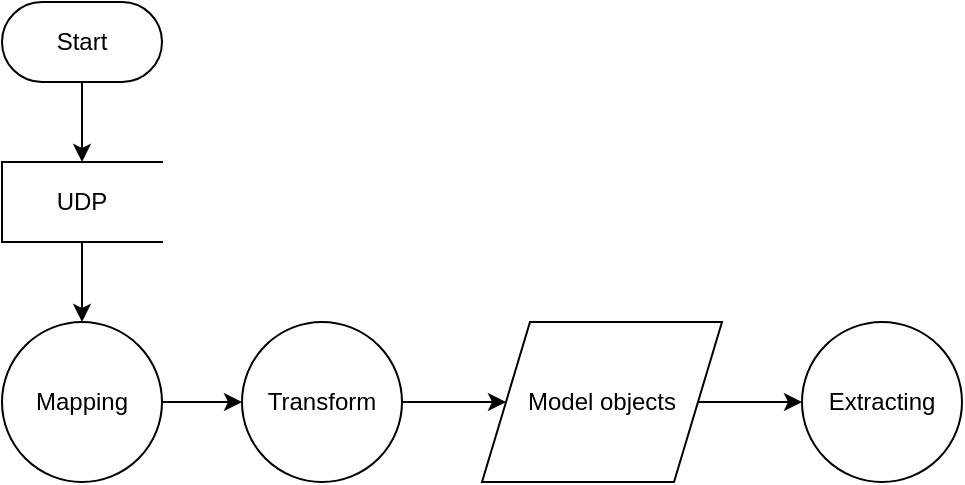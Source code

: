 <mxfile version="24.4.15" type="github">
  <diagram name="Page-1" id="2yp8IYSSfUjoqlpuzB5U">
    <mxGraphModel dx="1379" dy="769" grid="1" gridSize="10" guides="1" tooltips="1" connect="1" arrows="1" fold="1" page="1" pageScale="1" pageWidth="1100" pageHeight="850" math="0" shadow="0">
      <root>
        <mxCell id="0" />
        <mxCell id="1" parent="0" />
        <mxCell id="02HVVMSfSJ5NhsnOze_v-11" style="edgeStyle=orthogonalEdgeStyle;rounded=0;orthogonalLoop=1;jettySize=auto;html=1;" edge="1" parent="1" source="02HVVMSfSJ5NhsnOze_v-1" target="02HVVMSfSJ5NhsnOze_v-10">
          <mxGeometry relative="1" as="geometry" />
        </mxCell>
        <mxCell id="02HVVMSfSJ5NhsnOze_v-1" value="Start" style="html=1;dashed=0;whiteSpace=wrap;shape=mxgraph.dfd.start" vertex="1" parent="1">
          <mxGeometry x="80" y="160" width="80" height="40" as="geometry" />
        </mxCell>
        <mxCell id="02HVVMSfSJ5NhsnOze_v-7" style="edgeStyle=orthogonalEdgeStyle;rounded=0;orthogonalLoop=1;jettySize=auto;html=1;entryX=0;entryY=0.5;entryDx=0;entryDy=0;" edge="1" parent="1" source="02HVVMSfSJ5NhsnOze_v-3" target="02HVVMSfSJ5NhsnOze_v-15">
          <mxGeometry relative="1" as="geometry">
            <mxPoint x="240" y="357.5" as="targetPoint" />
          </mxGeometry>
        </mxCell>
        <mxCell id="02HVVMSfSJ5NhsnOze_v-3" value="Mapping" style="shape=ellipse;html=1;dashed=0;whiteSpace=wrap;perimeter=ellipsePerimeter;" vertex="1" parent="1">
          <mxGeometry x="80" y="320" width="80" height="80" as="geometry" />
        </mxCell>
        <mxCell id="02HVVMSfSJ5NhsnOze_v-8" style="edgeStyle=orthogonalEdgeStyle;rounded=0;orthogonalLoop=1;jettySize=auto;html=1;entryX=0;entryY=0.5;entryDx=0;entryDy=0;exitX=1;exitY=0.5;exitDx=0;exitDy=0;" edge="1" parent="1" source="02HVVMSfSJ5NhsnOze_v-15" target="02HVVMSfSJ5NhsnOze_v-14">
          <mxGeometry relative="1" as="geometry">
            <mxPoint x="320" y="357.5" as="sourcePoint" />
            <mxPoint x="400" y="357.5" as="targetPoint" />
          </mxGeometry>
        </mxCell>
        <mxCell id="02HVVMSfSJ5NhsnOze_v-13" style="edgeStyle=orthogonalEdgeStyle;rounded=0;orthogonalLoop=1;jettySize=auto;html=1;entryX=0.5;entryY=0;entryDx=0;entryDy=0;" edge="1" parent="1" source="02HVVMSfSJ5NhsnOze_v-10" target="02HVVMSfSJ5NhsnOze_v-3">
          <mxGeometry relative="1" as="geometry" />
        </mxCell>
        <mxCell id="02HVVMSfSJ5NhsnOze_v-10" value="UDP" style="html=1;dashed=0;whiteSpace=wrap;shape=partialRectangle;right=0;" vertex="1" parent="1">
          <mxGeometry x="80" y="240" width="80" height="40" as="geometry" />
        </mxCell>
        <mxCell id="02HVVMSfSJ5NhsnOze_v-17" style="edgeStyle=orthogonalEdgeStyle;rounded=0;orthogonalLoop=1;jettySize=auto;html=1;entryX=0;entryY=0.5;entryDx=0;entryDy=0;" edge="1" parent="1" source="02HVVMSfSJ5NhsnOze_v-14" target="02HVVMSfSJ5NhsnOze_v-16">
          <mxGeometry relative="1" as="geometry" />
        </mxCell>
        <mxCell id="02HVVMSfSJ5NhsnOze_v-14" value="Model objects" style="shape=parallelogram;perimeter=parallelogramPerimeter;whiteSpace=wrap;html=1;dashed=0;" vertex="1" parent="1">
          <mxGeometry x="320" y="320" width="120" height="80" as="geometry" />
        </mxCell>
        <mxCell id="02HVVMSfSJ5NhsnOze_v-15" value="Transform" style="shape=ellipse;html=1;dashed=0;whiteSpace=wrap;perimeter=ellipsePerimeter;" vertex="1" parent="1">
          <mxGeometry x="200" y="320" width="80" height="80" as="geometry" />
        </mxCell>
        <mxCell id="02HVVMSfSJ5NhsnOze_v-16" value="Extracting" style="shape=ellipse;html=1;dashed=0;whiteSpace=wrap;perimeter=ellipsePerimeter;" vertex="1" parent="1">
          <mxGeometry x="480" y="320" width="80" height="80" as="geometry" />
        </mxCell>
      </root>
    </mxGraphModel>
  </diagram>
</mxfile>
